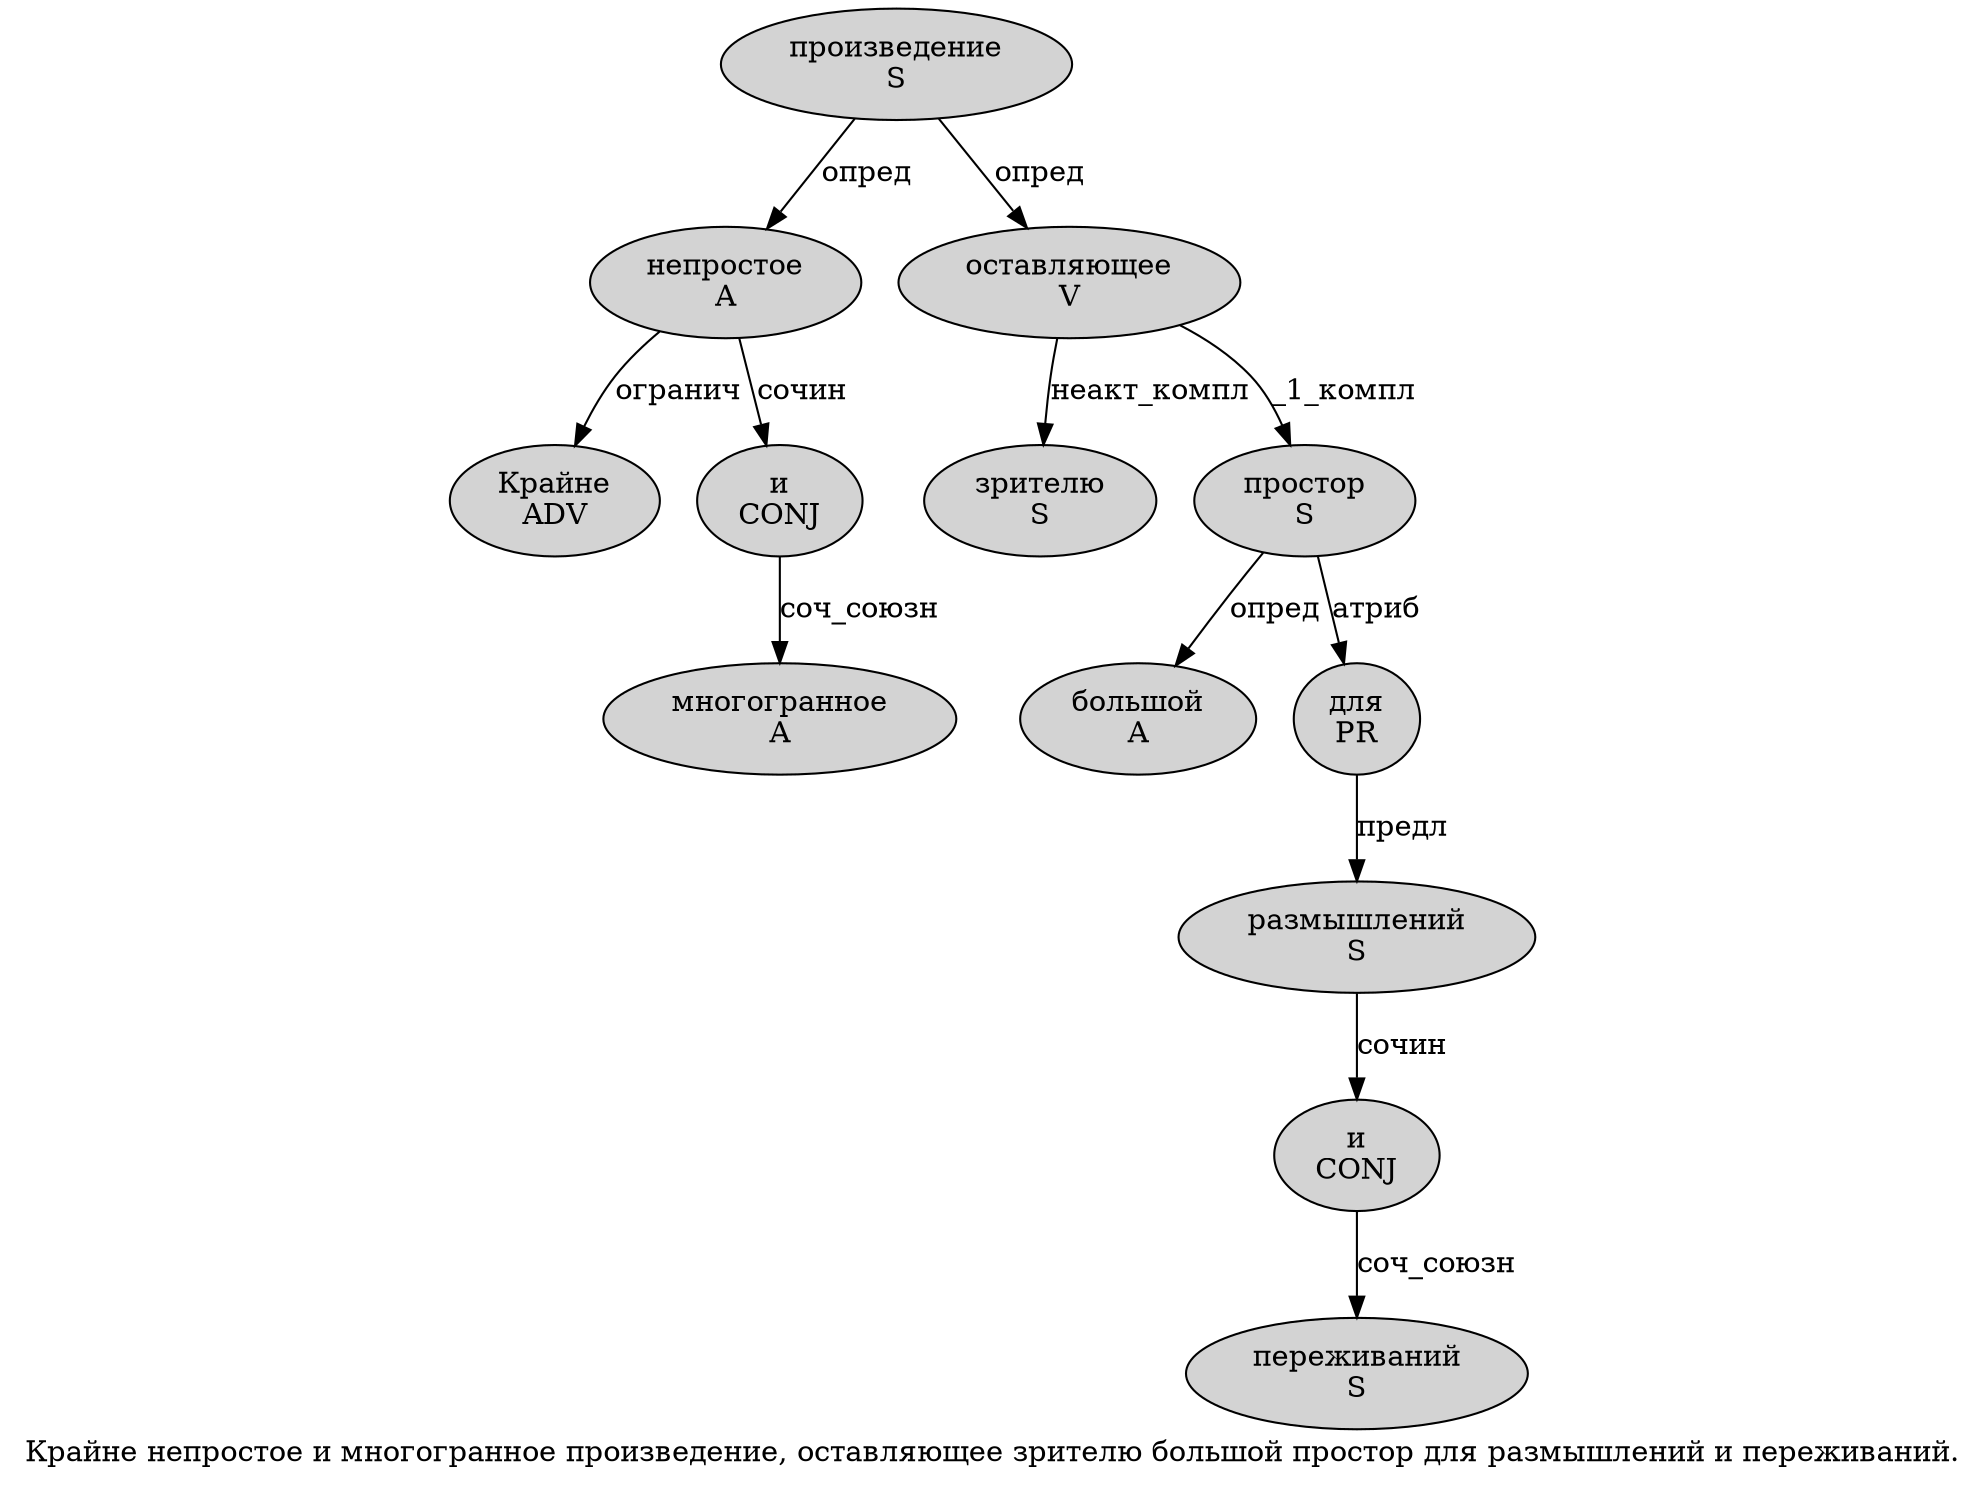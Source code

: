 digraph SENTENCE_2202 {
	graph [label="Крайне непростое и многогранное произведение, оставляющее зрителю большой простор для размышлений и переживаний."]
	node [style=filled]
		0 [label="Крайне
ADV" color="" fillcolor=lightgray penwidth=1 shape=ellipse]
		1 [label="непростое
A" color="" fillcolor=lightgray penwidth=1 shape=ellipse]
		2 [label="и
CONJ" color="" fillcolor=lightgray penwidth=1 shape=ellipse]
		3 [label="многогранное
A" color="" fillcolor=lightgray penwidth=1 shape=ellipse]
		4 [label="произведение
S" color="" fillcolor=lightgray penwidth=1 shape=ellipse]
		6 [label="оставляющее
V" color="" fillcolor=lightgray penwidth=1 shape=ellipse]
		7 [label="зрителю
S" color="" fillcolor=lightgray penwidth=1 shape=ellipse]
		8 [label="большой
A" color="" fillcolor=lightgray penwidth=1 shape=ellipse]
		9 [label="простор
S" color="" fillcolor=lightgray penwidth=1 shape=ellipse]
		10 [label="для
PR" color="" fillcolor=lightgray penwidth=1 shape=ellipse]
		11 [label="размышлений
S" color="" fillcolor=lightgray penwidth=1 shape=ellipse]
		12 [label="и
CONJ" color="" fillcolor=lightgray penwidth=1 shape=ellipse]
		13 [label="переживаний
S" color="" fillcolor=lightgray penwidth=1 shape=ellipse]
			1 -> 0 [label="огранич"]
			1 -> 2 [label="сочин"]
			12 -> 13 [label="соч_союзн"]
			6 -> 7 [label="неакт_компл"]
			6 -> 9 [label="_1_компл"]
			4 -> 1 [label="опред"]
			4 -> 6 [label="опред"]
			9 -> 8 [label="опред"]
			9 -> 10 [label="атриб"]
			10 -> 11 [label="предл"]
			2 -> 3 [label="соч_союзн"]
			11 -> 12 [label="сочин"]
}